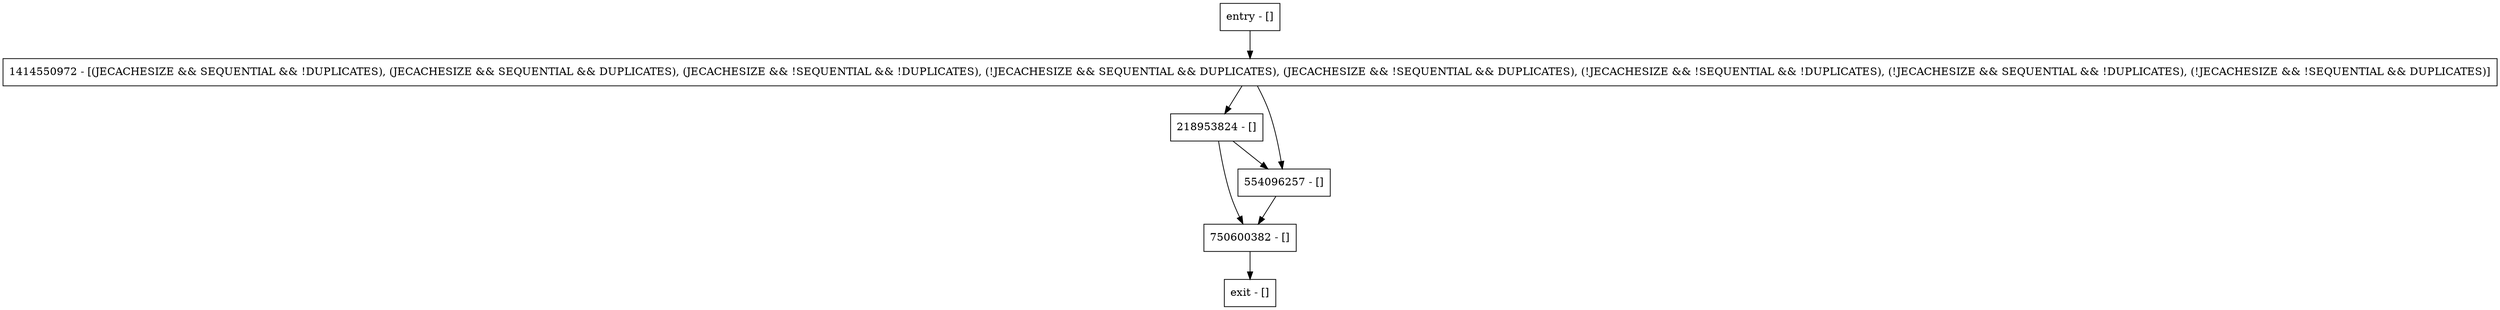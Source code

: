 digraph setLsn {
node [shape=record];
entry [label="entry - []"];
exit [label="exit - []"];
750600382 [label="750600382 - []"];
218953824 [label="218953824 - []"];
554096257 [label="554096257 - []"];
1414550972 [label="1414550972 - [(JECACHESIZE && SEQUENTIAL && !DUPLICATES), (JECACHESIZE && SEQUENTIAL && DUPLICATES), (JECACHESIZE && !SEQUENTIAL && !DUPLICATES), (!JECACHESIZE && SEQUENTIAL && DUPLICATES), (JECACHESIZE && !SEQUENTIAL && DUPLICATES), (!JECACHESIZE && !SEQUENTIAL && !DUPLICATES), (!JECACHESIZE && SEQUENTIAL && !DUPLICATES), (!JECACHESIZE && !SEQUENTIAL && DUPLICATES)]"];
entry;
exit;
entry -> 1414550972;
750600382 -> exit;
218953824 -> 750600382;
218953824 -> 554096257;
554096257 -> 750600382;
1414550972 -> 218953824;
1414550972 -> 554096257;
}
